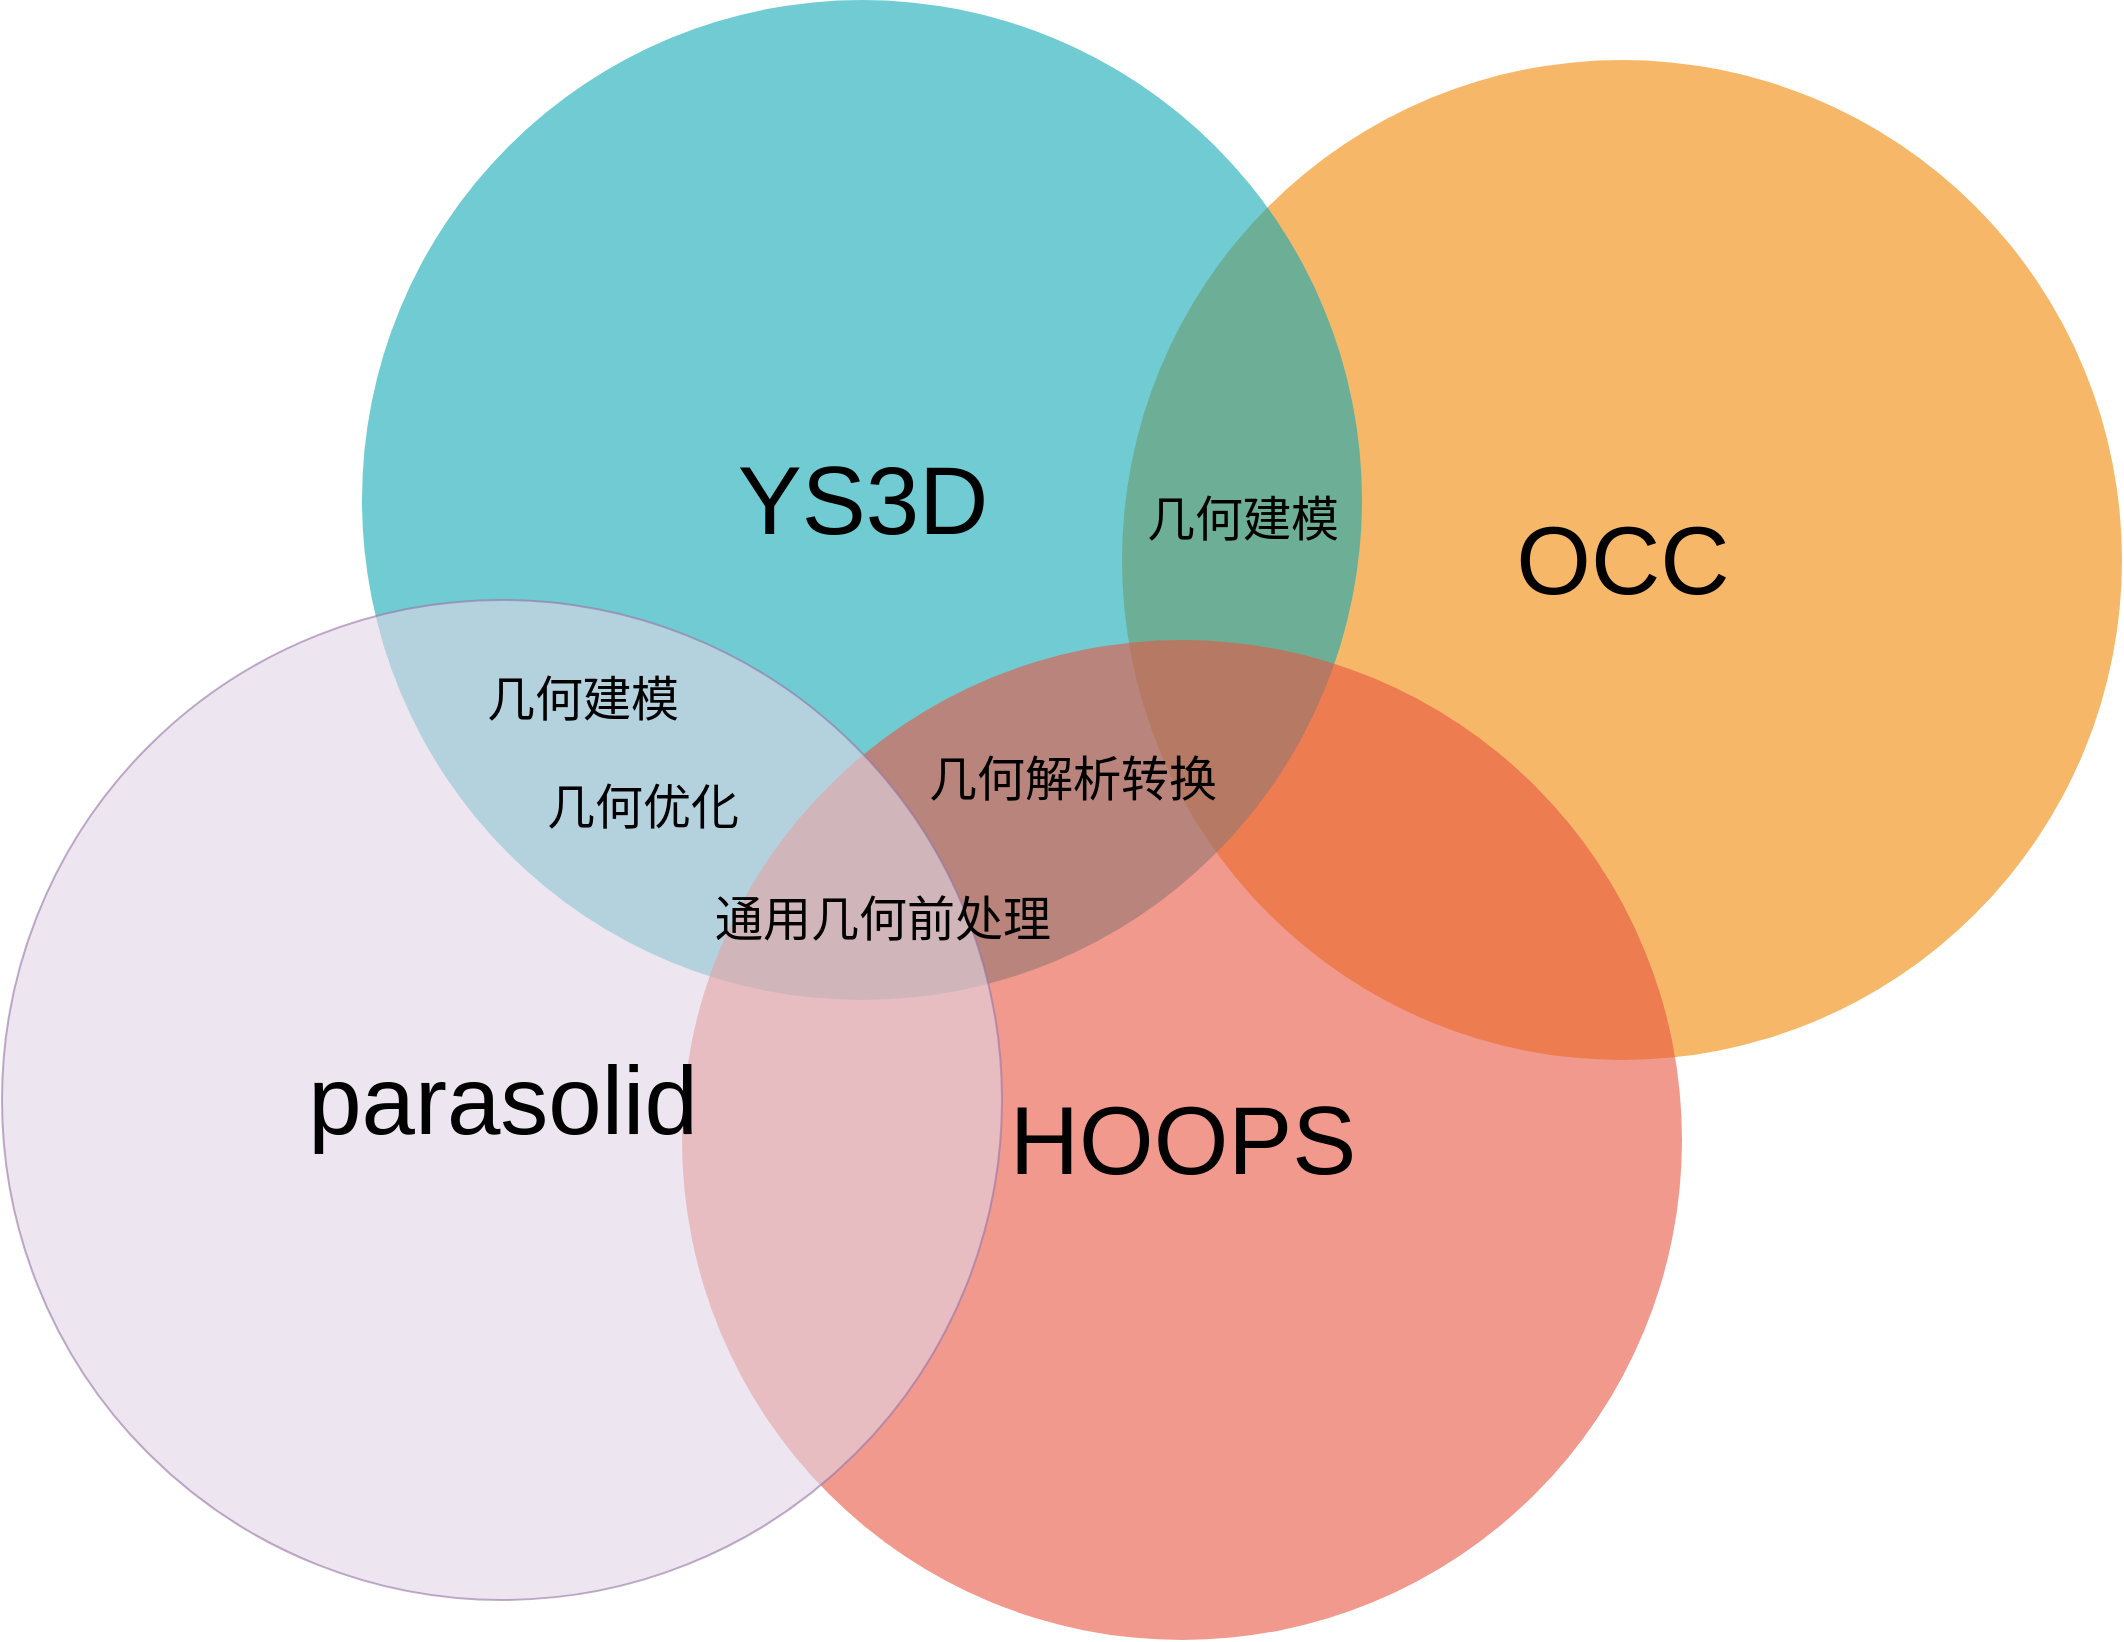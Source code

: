<mxfile version="27.0.6">
  <diagram id="3228e29e-7158-1315-38df-8450db1d8a1d" name="Page-1">
    <mxGraphModel dx="2116" dy="1573" grid="1" gridSize="10" guides="1" tooltips="1" connect="1" arrows="1" fold="1" page="1" pageScale="1" pageWidth="1169" pageHeight="827" background="none" math="0" shadow="0">
      <root>
        <mxCell id="0" />
        <mxCell id="1" parent="0" />
        <mxCell id="21531" value="&lt;font style=&quot;font-size: 48px;&quot;&gt;OCC&lt;/font&gt;" style="ellipse;fillColor=#F08705;opacity=60;strokeColor=none;html=1;fontColor=#000000;" parent="1" vertex="1">
          <mxGeometry x="440" y="20" width="500" height="500" as="geometry" />
        </mxCell>
        <mxCell id="21532" value="&lt;font style=&quot;font-size: 48px;&quot;&gt;YS3D&lt;/font&gt;" style="ellipse;fillColor=#12AAB5;opacity=60;strokeColor=none;html=1;fontColor=#000000;" parent="1" vertex="1">
          <mxGeometry x="60" y="-10" width="500" height="500" as="geometry" />
        </mxCell>
        <mxCell id="21533" value="&lt;font style=&quot;font-size: 48px;&quot;&gt;HOOPS&lt;/font&gt;" style="ellipse;fillColor=#e85642;opacity=60;strokeColor=none;html=1;fontColor=#000000;" parent="1" vertex="1">
          <mxGeometry x="220" y="310" width="500" height="500" as="geometry" />
        </mxCell>
        <mxCell id="ES53TOTrAkFbz9ve58O1-21540" value="&lt;font style=&quot;font-size: 24px;&quot;&gt;几何解析转换&lt;/font&gt;" style="text;html=1;align=center;verticalAlign=middle;resizable=0;points=[];autosize=1;strokeColor=none;fillColor=none;fontColor=#000000;" vertex="1" parent="1">
          <mxGeometry x="330" y="360" width="170" height="40" as="geometry" />
        </mxCell>
        <mxCell id="ES53TOTrAkFbz9ve58O1-21541" value="&lt;font style=&quot;font-size: 48px;&quot;&gt;parasolid&lt;/font&gt;" style="ellipse;fillColor=#e1d5e7;opacity=60;strokeColor=#9673a6;html=1;fontColor=#000000;" vertex="1" parent="1">
          <mxGeometry x="-120" y="290" width="500" height="500" as="geometry" />
        </mxCell>
        <mxCell id="ES53TOTrAkFbz9ve58O1-21542" value="&lt;span style=&quot;font-size: 24px;&quot;&gt;几何建模&lt;/span&gt;" style="text;html=1;align=center;verticalAlign=middle;resizable=0;points=[];autosize=1;strokeColor=none;fillColor=none;fontColor=#000000;" vertex="1" parent="1">
          <mxGeometry x="110" y="320" width="120" height="40" as="geometry" />
        </mxCell>
        <mxCell id="ES53TOTrAkFbz9ve58O1-21543" value="&lt;span style=&quot;font-size: 24px;&quot;&gt;几何建模&lt;/span&gt;" style="text;html=1;align=center;verticalAlign=middle;resizable=0;points=[];autosize=1;strokeColor=none;fillColor=none;fontColor=#000000;" vertex="1" parent="1">
          <mxGeometry x="440" y="230" width="120" height="40" as="geometry" />
        </mxCell>
        <mxCell id="ES53TOTrAkFbz9ve58O1-21544" value="&lt;span style=&quot;font-size: 24px;&quot;&gt;几何优化&lt;/span&gt;" style="text;html=1;align=center;verticalAlign=middle;resizable=0;points=[];autosize=1;strokeColor=none;fillColor=none;fontColor=#000000;" vertex="1" parent="1">
          <mxGeometry x="140" y="374" width="120" height="40" as="geometry" />
        </mxCell>
        <mxCell id="ES53TOTrAkFbz9ve58O1-21545" value="&lt;span style=&quot;font-size: 24px;&quot;&gt;通用几何前处理&lt;/span&gt;" style="text;html=1;align=center;verticalAlign=middle;resizable=0;points=[];autosize=1;strokeColor=none;fillColor=none;fontColor=#000000;" vertex="1" parent="1">
          <mxGeometry x="225" y="430" width="190" height="40" as="geometry" />
        </mxCell>
      </root>
    </mxGraphModel>
  </diagram>
</mxfile>
